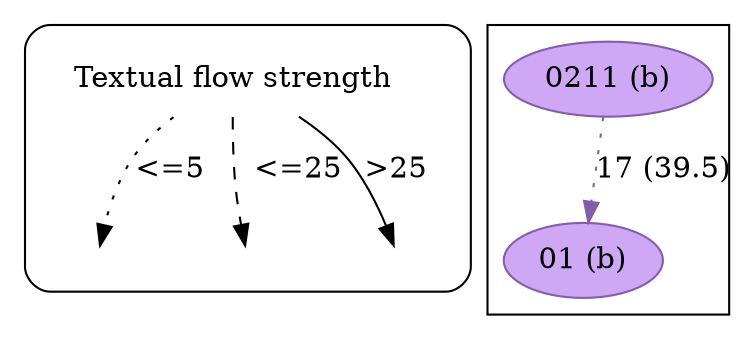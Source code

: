 strict digraph  {
	node [label="\N"];
	subgraph cluster_legend {
		graph [style=rounded];
		leg_s		 [label="Textual flow strength",
			shape=plaintext];
		leg_e1		 [fixedsize=True,
			height=0.2,
			label="",
			style=invis];
		leg_s -> leg_e1		 [label="<=5  ",
			style=dotted];
		leg_e2		 [fixedsize=True,
			height=0.2,
			label="",
			style=invis];
		leg_s -> leg_e2		 [label="  <=25",
			style=dashed];
		leg_e3		 [fixedsize=True,
			height=0.2,
			label="",
			style=invis];
		leg_s -> leg_e3		 [label=">25",
			style=solid];
	}
	subgraph cluster_reading {
		0211		 [color="#835da9",
			fillcolor="#CEA8F4",
			label="0211 (b)",
			style=filled];
		01		 [color="#835da9",
			fillcolor="#CEA8F4",
			label="01 (b)",
			style=filled];
		0211 -> 01		 [color="#835da9",
			label="17 (39.5)",
			style=dotted];
	}
}
